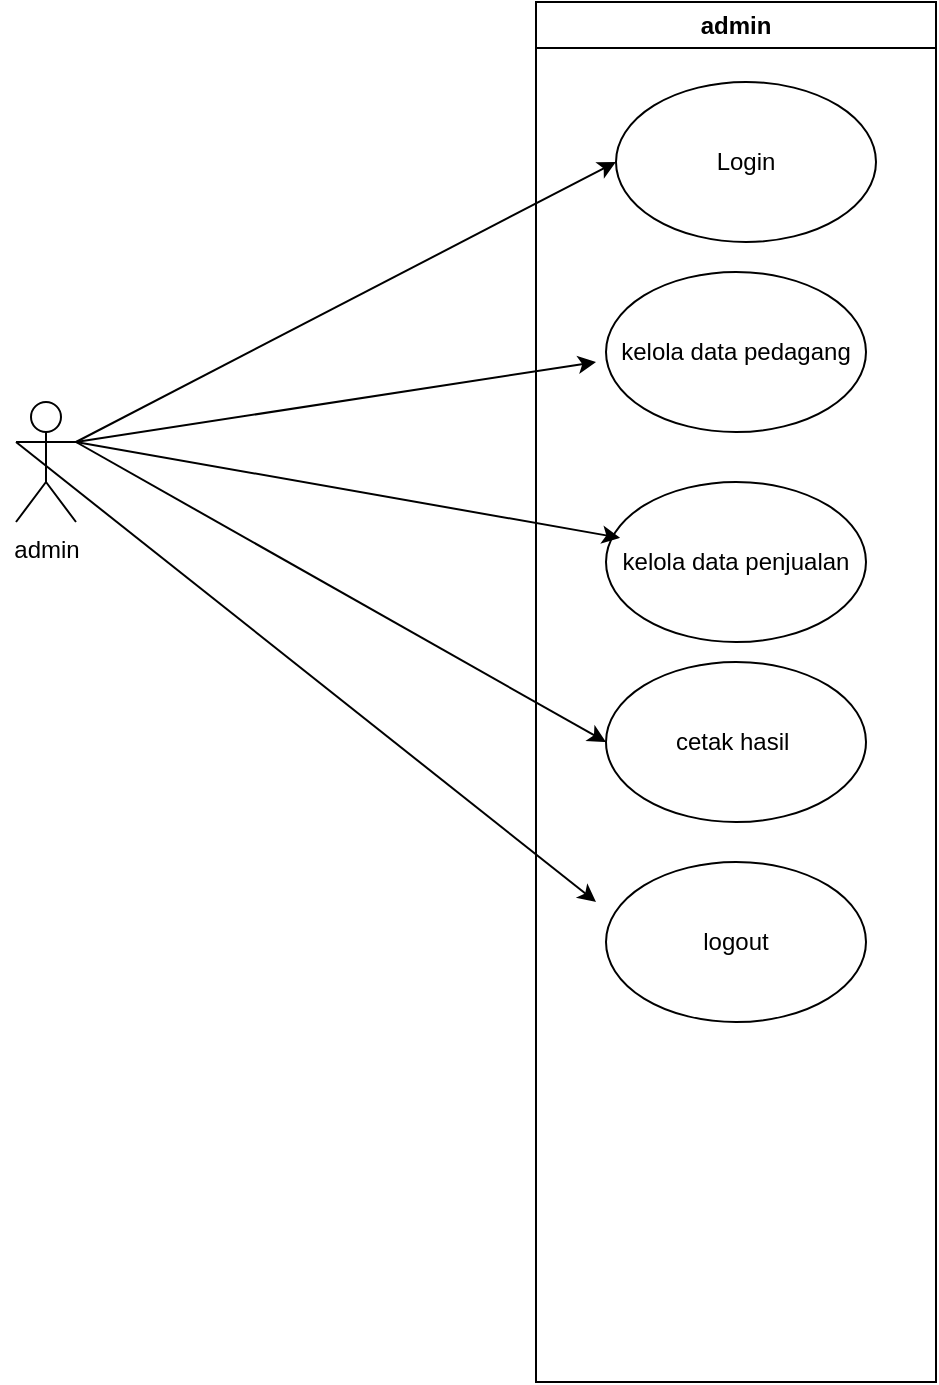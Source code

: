 <mxfile version="26.0.11">
  <diagram name="Halaman-1" id="krpT7HSA46x2Xr407DNz">
    <mxGraphModel dx="880" dy="472" grid="1" gridSize="10" guides="1" tooltips="1" connect="1" arrows="1" fold="1" page="1" pageScale="1" pageWidth="827" pageHeight="1169" math="0" shadow="0">
      <root>
        <mxCell id="0" />
        <mxCell id="1" parent="0" />
        <mxCell id="A9TxzJ0tXNdGsbzrBPNA-1" value="admin" style="shape=umlActor;verticalLabelPosition=bottom;verticalAlign=top;html=1;outlineConnect=0;" vertex="1" parent="1">
          <mxGeometry x="70" y="250" width="30" height="60" as="geometry" />
        </mxCell>
        <mxCell id="A9TxzJ0tXNdGsbzrBPNA-11" value="" style="ellipse;whiteSpace=wrap;html=1;align=center;aspect=fixed;fillColor=none;strokeColor=none;resizable=0;perimeter=centerPerimeter;rotatable=0;allowArrows=0;points=[];outlineConnect=1;" vertex="1" parent="1">
          <mxGeometry x="260" y="220" width="10" height="10" as="geometry" />
        </mxCell>
        <mxCell id="A9TxzJ0tXNdGsbzrBPNA-12" value="admin" style="swimlane;whiteSpace=wrap;html=1;" vertex="1" parent="1">
          <mxGeometry x="330" y="50" width="200" height="690" as="geometry" />
        </mxCell>
        <mxCell id="A9TxzJ0tXNdGsbzrBPNA-8" value="Login" style="ellipse;whiteSpace=wrap;html=1;" vertex="1" parent="A9TxzJ0tXNdGsbzrBPNA-12">
          <mxGeometry x="40" y="40" width="130" height="80" as="geometry" />
        </mxCell>
        <mxCell id="A9TxzJ0tXNdGsbzrBPNA-16" value="kelola data pedagang" style="ellipse;whiteSpace=wrap;html=1;" vertex="1" parent="A9TxzJ0tXNdGsbzrBPNA-12">
          <mxGeometry x="35" y="135" width="130" height="80" as="geometry" />
        </mxCell>
        <mxCell id="A9TxzJ0tXNdGsbzrBPNA-17" value="kelola data penjualan" style="ellipse;whiteSpace=wrap;html=1;" vertex="1" parent="A9TxzJ0tXNdGsbzrBPNA-12">
          <mxGeometry x="35" y="240" width="130" height="80" as="geometry" />
        </mxCell>
        <mxCell id="A9TxzJ0tXNdGsbzrBPNA-18" value="cetak hasil&amp;nbsp;" style="ellipse;whiteSpace=wrap;html=1;" vertex="1" parent="A9TxzJ0tXNdGsbzrBPNA-12">
          <mxGeometry x="35" y="330" width="130" height="80" as="geometry" />
        </mxCell>
        <mxCell id="A9TxzJ0tXNdGsbzrBPNA-19" value="logout" style="ellipse;whiteSpace=wrap;html=1;" vertex="1" parent="A9TxzJ0tXNdGsbzrBPNA-12">
          <mxGeometry x="35" y="430" width="130" height="80" as="geometry" />
        </mxCell>
        <mxCell id="A9TxzJ0tXNdGsbzrBPNA-28" value="" style="endArrow=classic;html=1;rounded=0;entryX=0;entryY=0.5;entryDx=0;entryDy=0;" edge="1" parent="1" target="A9TxzJ0tXNdGsbzrBPNA-8">
          <mxGeometry width="50" height="50" relative="1" as="geometry">
            <mxPoint x="100" y="270" as="sourcePoint" />
            <mxPoint x="150" y="220" as="targetPoint" />
          </mxGeometry>
        </mxCell>
        <mxCell id="A9TxzJ0tXNdGsbzrBPNA-29" value="" style="endArrow=classic;html=1;rounded=0;" edge="1" parent="1">
          <mxGeometry width="50" height="50" relative="1" as="geometry">
            <mxPoint x="100" y="270" as="sourcePoint" />
            <mxPoint x="360" y="230" as="targetPoint" />
          </mxGeometry>
        </mxCell>
        <mxCell id="A9TxzJ0tXNdGsbzrBPNA-30" value="" style="endArrow=classic;html=1;rounded=0;entryX=0.054;entryY=0.349;entryDx=0;entryDy=0;entryPerimeter=0;" edge="1" parent="1" target="A9TxzJ0tXNdGsbzrBPNA-17">
          <mxGeometry width="50" height="50" relative="1" as="geometry">
            <mxPoint x="100" y="270" as="sourcePoint" />
            <mxPoint x="150" y="220" as="targetPoint" />
          </mxGeometry>
        </mxCell>
        <mxCell id="A9TxzJ0tXNdGsbzrBPNA-31" value="" style="endArrow=classic;html=1;rounded=0;entryX=0;entryY=0.5;entryDx=0;entryDy=0;" edge="1" parent="1" target="A9TxzJ0tXNdGsbzrBPNA-18">
          <mxGeometry width="50" height="50" relative="1" as="geometry">
            <mxPoint x="100" y="270" as="sourcePoint" />
            <mxPoint x="150" y="220" as="targetPoint" />
          </mxGeometry>
        </mxCell>
        <mxCell id="A9TxzJ0tXNdGsbzrBPNA-32" value="" style="endArrow=classic;html=1;rounded=0;" edge="1" parent="1">
          <mxGeometry width="50" height="50" relative="1" as="geometry">
            <mxPoint x="70" y="270" as="sourcePoint" />
            <mxPoint x="360" y="500" as="targetPoint" />
          </mxGeometry>
        </mxCell>
      </root>
    </mxGraphModel>
  </diagram>
</mxfile>
